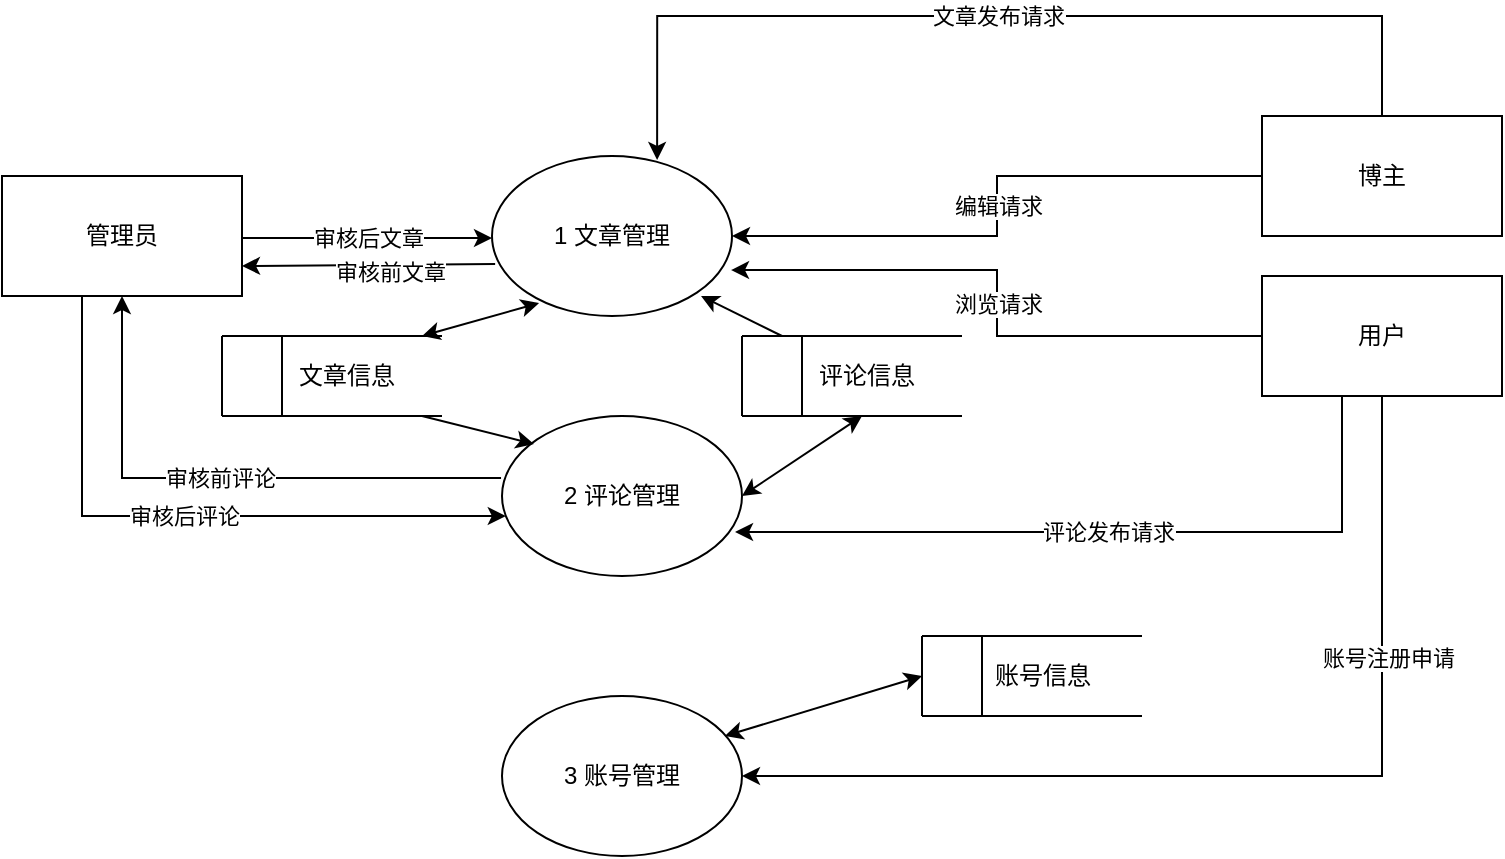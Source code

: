 <mxfile version="13.9.9" type="device"><diagram id="udcAwSH-uKod_kajpQ57" name="第 1 页"><mxGraphModel dx="857" dy="642" grid="1" gridSize="10" guides="1" tooltips="1" connect="0" arrows="1" fold="1" page="1" pageScale="1" pageWidth="827" pageHeight="1169" math="0" shadow="0"><root><mxCell id="0"/><mxCell id="1" parent="0"/><mxCell id="hTEJrzphkE6b8OrTwPSG-2" value="浏览请求" style="edgeStyle=orthogonalEdgeStyle;rounded=0;orthogonalLoop=1;jettySize=auto;html=1;entryX=0.996;entryY=0.713;entryDx=0;entryDy=0;entryPerimeter=0;" parent="1" source="hTEJrzphkE6b8OrTwPSG-3" target="hTEJrzphkE6b8OrTwPSG-25" edge="1"><mxGeometry relative="1" as="geometry"><mxPoint x="450" y="390" as="targetPoint"/></mxGeometry></mxCell><mxCell id="hTEJrzphkE6b8OrTwPSG-27" value="评论发布请求" style="edgeStyle=orthogonalEdgeStyle;rounded=0;orthogonalLoop=1;jettySize=auto;html=1;entryX=0.971;entryY=0.725;entryDx=0;entryDy=0;entryPerimeter=0;" parent="1" source="hTEJrzphkE6b8OrTwPSG-3" target="hTEJrzphkE6b8OrTwPSG-24" edge="1"><mxGeometry relative="1" as="geometry"><Array as="points"><mxPoint x="670" y="478"/></Array><mxPoint x="365" y="510" as="targetPoint"/></mxGeometry></mxCell><mxCell id="NjBZttHeESx_2E2ZZMzn-8" style="edgeStyle=orthogonalEdgeStyle;rounded=0;orthogonalLoop=1;jettySize=auto;html=1;entryX=1;entryY=0.5;entryDx=0;entryDy=0;startArrow=none;startFill=0;" parent="1" source="hTEJrzphkE6b8OrTwPSG-3" target="NjBZttHeESx_2E2ZZMzn-7" edge="1"><mxGeometry relative="1" as="geometry"><Array as="points"><mxPoint x="690" y="600"/></Array></mxGeometry></mxCell><mxCell id="NjBZttHeESx_2E2ZZMzn-10" value="账号注册申请" style="edgeLabel;html=1;align=center;verticalAlign=middle;resizable=0;points=[];" parent="NjBZttHeESx_2E2ZZMzn-8" vertex="1" connectable="0"><mxGeometry x="-0.486" y="3" relative="1" as="geometry"><mxPoint as="offset"/></mxGeometry></mxCell><mxCell id="hTEJrzphkE6b8OrTwPSG-3" value="用户" style="whiteSpace=wrap;html=1;" parent="1" vertex="1"><mxGeometry x="630" y="350" width="120" height="60" as="geometry"/></mxCell><mxCell id="NjBZttHeESx_2E2ZZMzn-1" value="编辑请求" style="edgeStyle=orthogonalEdgeStyle;rounded=0;orthogonalLoop=1;jettySize=auto;html=1;" parent="1" source="hTEJrzphkE6b8OrTwPSG-5" target="hTEJrzphkE6b8OrTwPSG-25" edge="1"><mxGeometry relative="1" as="geometry"/></mxCell><mxCell id="NjBZttHeESx_2E2ZZMzn-5" value="文章发布请求" style="edgeStyle=orthogonalEdgeStyle;rounded=0;orthogonalLoop=1;jettySize=auto;html=1;entryX=0.688;entryY=0.025;entryDx=0;entryDy=0;entryPerimeter=0;startArrow=none;startFill=0;" parent="1" source="hTEJrzphkE6b8OrTwPSG-5" target="hTEJrzphkE6b8OrTwPSG-25" edge="1"><mxGeometry relative="1" as="geometry"><Array as="points"><mxPoint x="690" y="220"/><mxPoint x="328" y="220"/></Array></mxGeometry></mxCell><mxCell id="hTEJrzphkE6b8OrTwPSG-5" value="博主" style="whiteSpace=wrap;html=1;" parent="1" vertex="1"><mxGeometry x="630" y="270" width="120" height="60" as="geometry"/></mxCell><mxCell id="hTEJrzphkE6b8OrTwPSG-6" value="审核后文章" style="edgeStyle=orthogonalEdgeStyle;rounded=0;orthogonalLoop=1;jettySize=auto;html=1;entryX=0;entryY=0.5;entryDx=0;entryDy=0;" parent="1" edge="1"><mxGeometry relative="1" as="geometry"><mxPoint x="245" y="331" as="targetPoint"/><mxPoint x="120" y="331" as="sourcePoint"/></mxGeometry></mxCell><mxCell id="hTEJrzphkE6b8OrTwPSG-31" value="审核后评论" style="edgeStyle=orthogonalEdgeStyle;rounded=0;orthogonalLoop=1;jettySize=auto;html=1;startArrow=none;startFill=0;" parent="1" source="hTEJrzphkE6b8OrTwPSG-7" target="hTEJrzphkE6b8OrTwPSG-24" edge="1"><mxGeometry relative="1" as="geometry"><Array as="points"><mxPoint x="40" y="470"/></Array></mxGeometry></mxCell><mxCell id="hTEJrzphkE6b8OrTwPSG-7" value="管理员" style="whiteSpace=wrap;html=1;" parent="1" vertex="1"><mxGeometry y="300" width="120" height="60" as="geometry"/></mxCell><mxCell id="hTEJrzphkE6b8OrTwPSG-8" value="" style="group" parent="1" vertex="1" connectable="0"><mxGeometry x="110" y="380" width="110" height="40" as="geometry"/></mxCell><mxCell id="hTEJrzphkE6b8OrTwPSG-9" value="" style="group" parent="hTEJrzphkE6b8OrTwPSG-8" vertex="1" connectable="0"><mxGeometry width="110" height="40" as="geometry"/></mxCell><mxCell id="hTEJrzphkE6b8OrTwPSG-10" value="" style="endArrow=none;html=1;" parent="hTEJrzphkE6b8OrTwPSG-9" edge="1"><mxGeometry width="50" height="50" relative="1" as="geometry"><mxPoint x="110" as="sourcePoint"/><mxPoint as="targetPoint"/></mxGeometry></mxCell><mxCell id="hTEJrzphkE6b8OrTwPSG-11" value="" style="endArrow=none;html=1;" parent="hTEJrzphkE6b8OrTwPSG-9" edge="1"><mxGeometry width="50" height="50" relative="1" as="geometry"><mxPoint x="110" y="40" as="sourcePoint"/><mxPoint y="40" as="targetPoint"/></mxGeometry></mxCell><mxCell id="hTEJrzphkE6b8OrTwPSG-12" value="" style="endArrow=none;html=1;" parent="hTEJrzphkE6b8OrTwPSG-9" edge="1"><mxGeometry width="50" height="50" relative="1" as="geometry"><mxPoint y="40" as="sourcePoint"/><mxPoint as="targetPoint"/></mxGeometry></mxCell><mxCell id="hTEJrzphkE6b8OrTwPSG-13" value="" style="endArrow=none;html=1;" parent="hTEJrzphkE6b8OrTwPSG-9" edge="1"><mxGeometry width="50" height="50" relative="1" as="geometry"><mxPoint x="30" y="40" as="sourcePoint"/><mxPoint x="30" as="targetPoint"/></mxGeometry></mxCell><mxCell id="hTEJrzphkE6b8OrTwPSG-14" value="文章信息" style="text;html=1;align=center;verticalAlign=middle;resizable=0;points=[];autosize=1;" parent="hTEJrzphkE6b8OrTwPSG-8" vertex="1"><mxGeometry x="32" y="10" width="60" height="20" as="geometry"/></mxCell><mxCell id="hTEJrzphkE6b8OrTwPSG-15" value="" style="group" parent="1" vertex="1" connectable="0"><mxGeometry x="370" y="380" width="110" height="40" as="geometry"/></mxCell><mxCell id="hTEJrzphkE6b8OrTwPSG-16" value="" style="group" parent="hTEJrzphkE6b8OrTwPSG-15" vertex="1" connectable="0"><mxGeometry width="110" height="40" as="geometry"/></mxCell><mxCell id="hTEJrzphkE6b8OrTwPSG-17" value="" style="endArrow=none;html=1;" parent="hTEJrzphkE6b8OrTwPSG-16" edge="1"><mxGeometry width="50" height="50" relative="1" as="geometry"><mxPoint x="110" as="sourcePoint"/><mxPoint as="targetPoint"/></mxGeometry></mxCell><mxCell id="hTEJrzphkE6b8OrTwPSG-18" value="" style="endArrow=none;html=1;" parent="hTEJrzphkE6b8OrTwPSG-16" edge="1"><mxGeometry width="50" height="50" relative="1" as="geometry"><mxPoint x="110" y="40" as="sourcePoint"/><mxPoint y="40" as="targetPoint"/></mxGeometry></mxCell><mxCell id="hTEJrzphkE6b8OrTwPSG-19" value="" style="endArrow=none;html=1;" parent="hTEJrzphkE6b8OrTwPSG-16" edge="1"><mxGeometry width="50" height="50" relative="1" as="geometry"><mxPoint y="40" as="sourcePoint"/><mxPoint as="targetPoint"/></mxGeometry></mxCell><mxCell id="hTEJrzphkE6b8OrTwPSG-20" value="" style="endArrow=none;html=1;" parent="hTEJrzphkE6b8OrTwPSG-16" edge="1"><mxGeometry width="50" height="50" relative="1" as="geometry"><mxPoint x="30" y="40" as="sourcePoint"/><mxPoint x="30" as="targetPoint"/></mxGeometry></mxCell><mxCell id="hTEJrzphkE6b8OrTwPSG-21" value="评论信息" style="text;html=1;align=center;verticalAlign=middle;resizable=0;points=[];autosize=1;" parent="hTEJrzphkE6b8OrTwPSG-15" vertex="1"><mxGeometry x="32" y="10" width="60" height="20" as="geometry"/></mxCell><mxCell id="hTEJrzphkE6b8OrTwPSG-22" value="" style="endArrow=classic;startArrow=classic;html=1;exitX=0.196;exitY=0.919;exitDx=0;exitDy=0;exitPerimeter=0;" parent="1" source="hTEJrzphkE6b8OrTwPSG-25" edge="1"><mxGeometry width="50" height="50" relative="1" as="geometry"><mxPoint x="370" y="296" as="sourcePoint"/><mxPoint x="210" y="380" as="targetPoint"/></mxGeometry></mxCell><mxCell id="hTEJrzphkE6b8OrTwPSG-23" value="" style="endArrow=classic;startArrow=classic;html=1;exitX=1;exitY=0.5;exitDx=0;exitDy=0;" parent="1" source="hTEJrzphkE6b8OrTwPSG-24" edge="1"><mxGeometry width="50" height="50" relative="1" as="geometry"><mxPoint x="130" y="169.48" as="sourcePoint"/><mxPoint x="430" y="420" as="targetPoint"/></mxGeometry></mxCell><mxCell id="hTEJrzphkE6b8OrTwPSG-24" value="2 评论管理" style="ellipse;whiteSpace=wrap;html=1;" parent="1" vertex="1"><mxGeometry x="250" y="420" width="120" height="80" as="geometry"/></mxCell><mxCell id="hTEJrzphkE6b8OrTwPSG-25" value="1 文章管理" style="ellipse;whiteSpace=wrap;html=1;" parent="1" vertex="1"><mxGeometry x="245" y="290" width="120" height="80" as="geometry"/></mxCell><mxCell id="NjBZttHeESx_2E2ZZMzn-2" value="审核前评论" style="endArrow=classic;html=1;exitX=-0.004;exitY=0.388;exitDx=0;exitDy=0;exitPerimeter=0;entryX=0.5;entryY=1;entryDx=0;entryDy=0;rounded=0;" parent="1" source="hTEJrzphkE6b8OrTwPSG-24" target="hTEJrzphkE6b8OrTwPSG-7" edge="1"><mxGeometry width="50" height="50" relative="1" as="geometry"><mxPoint x="390" y="460" as="sourcePoint"/><mxPoint x="440" y="410" as="targetPoint"/><Array as="points"><mxPoint x="60" y="451"/></Array></mxGeometry></mxCell><mxCell id="NjBZttHeESx_2E2ZZMzn-3" value="" style="endArrow=classic;html=1;entryX=1;entryY=0.75;entryDx=0;entryDy=0;exitX=0.013;exitY=0.675;exitDx=0;exitDy=0;exitPerimeter=0;" parent="1" source="hTEJrzphkE6b8OrTwPSG-25" target="hTEJrzphkE6b8OrTwPSG-7" edge="1"><mxGeometry width="50" height="50" relative="1" as="geometry"><mxPoint x="390" y="460" as="sourcePoint"/><mxPoint x="440" y="410" as="targetPoint"/></mxGeometry></mxCell><mxCell id="NjBZttHeESx_2E2ZZMzn-4" value="审核前文章" style="edgeLabel;html=1;align=center;verticalAlign=middle;resizable=0;points=[];" parent="NjBZttHeESx_2E2ZZMzn-3" vertex="1" connectable="0"><mxGeometry x="-0.169" y="3" relative="1" as="geometry"><mxPoint as="offset"/></mxGeometry></mxCell><mxCell id="NjBZttHeESx_2E2ZZMzn-7" value="3 账号管理" style="ellipse;whiteSpace=wrap;html=1;" parent="1" vertex="1"><mxGeometry x="250" y="560" width="120" height="80" as="geometry"/></mxCell><mxCell id="NjBZttHeESx_2E2ZZMzn-12" value="" style="group" parent="1" vertex="1" connectable="0"><mxGeometry x="460" y="530" width="110" height="40" as="geometry"/></mxCell><mxCell id="NjBZttHeESx_2E2ZZMzn-13" value="" style="endArrow=none;html=1;" parent="NjBZttHeESx_2E2ZZMzn-12" edge="1"><mxGeometry width="50" height="50" relative="1" as="geometry"><mxPoint x="110" as="sourcePoint"/><mxPoint as="targetPoint"/></mxGeometry></mxCell><mxCell id="NjBZttHeESx_2E2ZZMzn-14" value="" style="endArrow=none;html=1;" parent="NjBZttHeESx_2E2ZZMzn-12" edge="1"><mxGeometry width="50" height="50" relative="1" as="geometry"><mxPoint x="110" y="40" as="sourcePoint"/><mxPoint y="40" as="targetPoint"/></mxGeometry></mxCell><mxCell id="NjBZttHeESx_2E2ZZMzn-15" value="" style="endArrow=none;html=1;" parent="NjBZttHeESx_2E2ZZMzn-12" edge="1"><mxGeometry width="50" height="50" relative="1" as="geometry"><mxPoint y="40" as="sourcePoint"/><mxPoint as="targetPoint"/></mxGeometry></mxCell><mxCell id="NjBZttHeESx_2E2ZZMzn-16" value="" style="endArrow=none;html=1;" parent="NjBZttHeESx_2E2ZZMzn-12" edge="1"><mxGeometry width="50" height="50" relative="1" as="geometry"><mxPoint x="30" y="40" as="sourcePoint"/><mxPoint x="30" as="targetPoint"/></mxGeometry></mxCell><mxCell id="NjBZttHeESx_2E2ZZMzn-17" value="账号信息" style="text;html=1;align=center;verticalAlign=middle;resizable=0;points=[];autosize=1;" parent="1" vertex="1"><mxGeometry x="490" y="540" width="60" height="20" as="geometry"/></mxCell><mxCell id="NjBZttHeESx_2E2ZZMzn-18" value="" style="endArrow=classic;startArrow=classic;html=1;exitX=0.929;exitY=0.25;exitDx=0;exitDy=0;exitPerimeter=0;" parent="1" source="NjBZttHeESx_2E2ZZMzn-7" edge="1"><mxGeometry width="50" height="50" relative="1" as="geometry"><mxPoint x="350" y="560" as="sourcePoint"/><mxPoint x="460" y="550" as="targetPoint"/></mxGeometry></mxCell><mxCell id="b29kuGPXID4fRMREFaP7-1" value="" style="endArrow=classic;html=1;entryX=0.133;entryY=0.175;entryDx=0;entryDy=0;entryPerimeter=0;" parent="1" target="hTEJrzphkE6b8OrTwPSG-24" edge="1"><mxGeometry width="50" height="50" relative="1" as="geometry"><mxPoint x="210" y="420" as="sourcePoint"/><mxPoint x="440" y="310" as="targetPoint"/></mxGeometry></mxCell><mxCell id="b29kuGPXID4fRMREFaP7-2" value="" style="endArrow=classic;html=1;entryX=0.871;entryY=0.875;entryDx=0;entryDy=0;entryPerimeter=0;" parent="1" target="hTEJrzphkE6b8OrTwPSG-25" edge="1"><mxGeometry width="50" height="50" relative="1" as="geometry"><mxPoint x="390" y="380" as="sourcePoint"/><mxPoint x="440" y="310" as="targetPoint"/></mxGeometry></mxCell></root></mxGraphModel></diagram></mxfile>